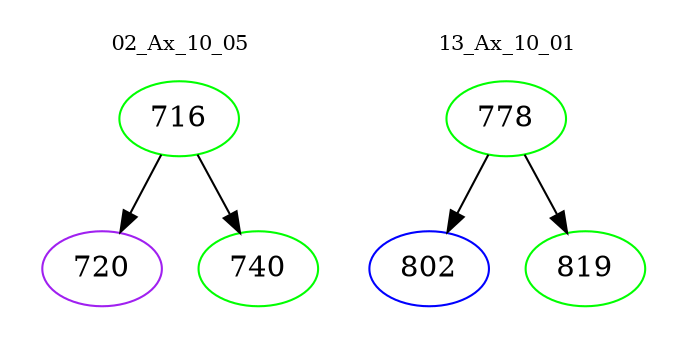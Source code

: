 digraph{
subgraph cluster_0 {
color = white
label = "02_Ax_10_05";
fontsize=10;
T0_716 [label="716", color="green"]
T0_716 -> T0_720 [color="black"]
T0_720 [label="720", color="purple"]
T0_716 -> T0_740 [color="black"]
T0_740 [label="740", color="green"]
}
subgraph cluster_1 {
color = white
label = "13_Ax_10_01";
fontsize=10;
T1_778 [label="778", color="green"]
T1_778 -> T1_802 [color="black"]
T1_802 [label="802", color="blue"]
T1_778 -> T1_819 [color="black"]
T1_819 [label="819", color="green"]
}
}

